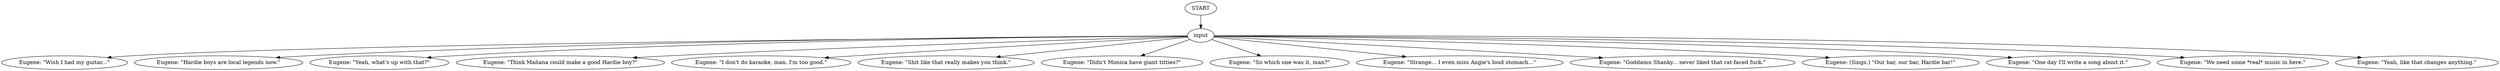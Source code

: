# WHIRLING F1 / EUGENE barks
# Eugene barks:
# ==================================================
digraph G {
	  0 [label="START"];
	  1 [label="input"];
	  2 [label="Eugene: \"Wish I had my guitar...\""];
	  3 [label="Eugene: \"Hardie boys are local legends now.\""];
	  5 [label="Eugene: \"Yeah, what's up with that?\""];
	  6 [label="Eugene: \"Think Mañana could make a good Hardie boy?\""];
	  7 [label="Eugene: \"I don't do karaoke, man. I'm too good.\""];
	  8 [label="Eugene: \"Shit like that really makes you think.\""];
	  9 [label="Eugene: \"Didn't Monica have giant titties?\""];
	  10 [label="Eugene: \"So which one was it, man?\""];
	  11 [label="Eugene: \"Strange... I even miss Angie's loud stomach...\""];
	  12 [label="Eugene: \"Goddamn Shanky... never liked that rat-faced fuck.\""];
	  13 [label="Eugene: (Sings.) \"Our bar, our bar, Hardie bar!\""];
	  14 [label="Eugene: \"One day I'll write a song about it.\""];
	  15 [label="Eugene: \"We need some *real* music in here.\""];
	  16 [label="Eugene: \"Yeah, like that changes anything.\""];
	  0 -> 1
	  1 -> 2
	  1 -> 3
	  1 -> 5
	  1 -> 6
	  1 -> 7
	  1 -> 8
	  1 -> 9
	  1 -> 10
	  1 -> 11
	  1 -> 12
	  1 -> 13
	  1 -> 14
	  1 -> 15
	  1 -> 16
}

